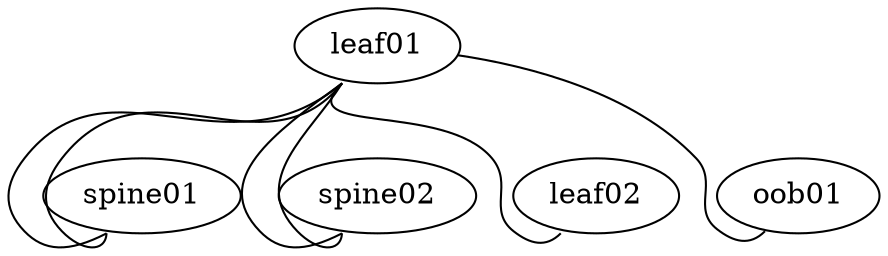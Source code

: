 graph dc1 {
   "leaf01":"swp43" -- "spine01":"swp32s0"
   "leaf01":"swp44" -- "spine01":"swp32s1"
   "leaf01":"swp45" -- "spine02":"swp32s0"
   "leaf01":"swp46" -- "spine02":"swp32s1"
   "leaf01":"swp48" -- "leaf02":"swp48"
   "leaf01":"eth0" -- "oob01":"swp3"
}

